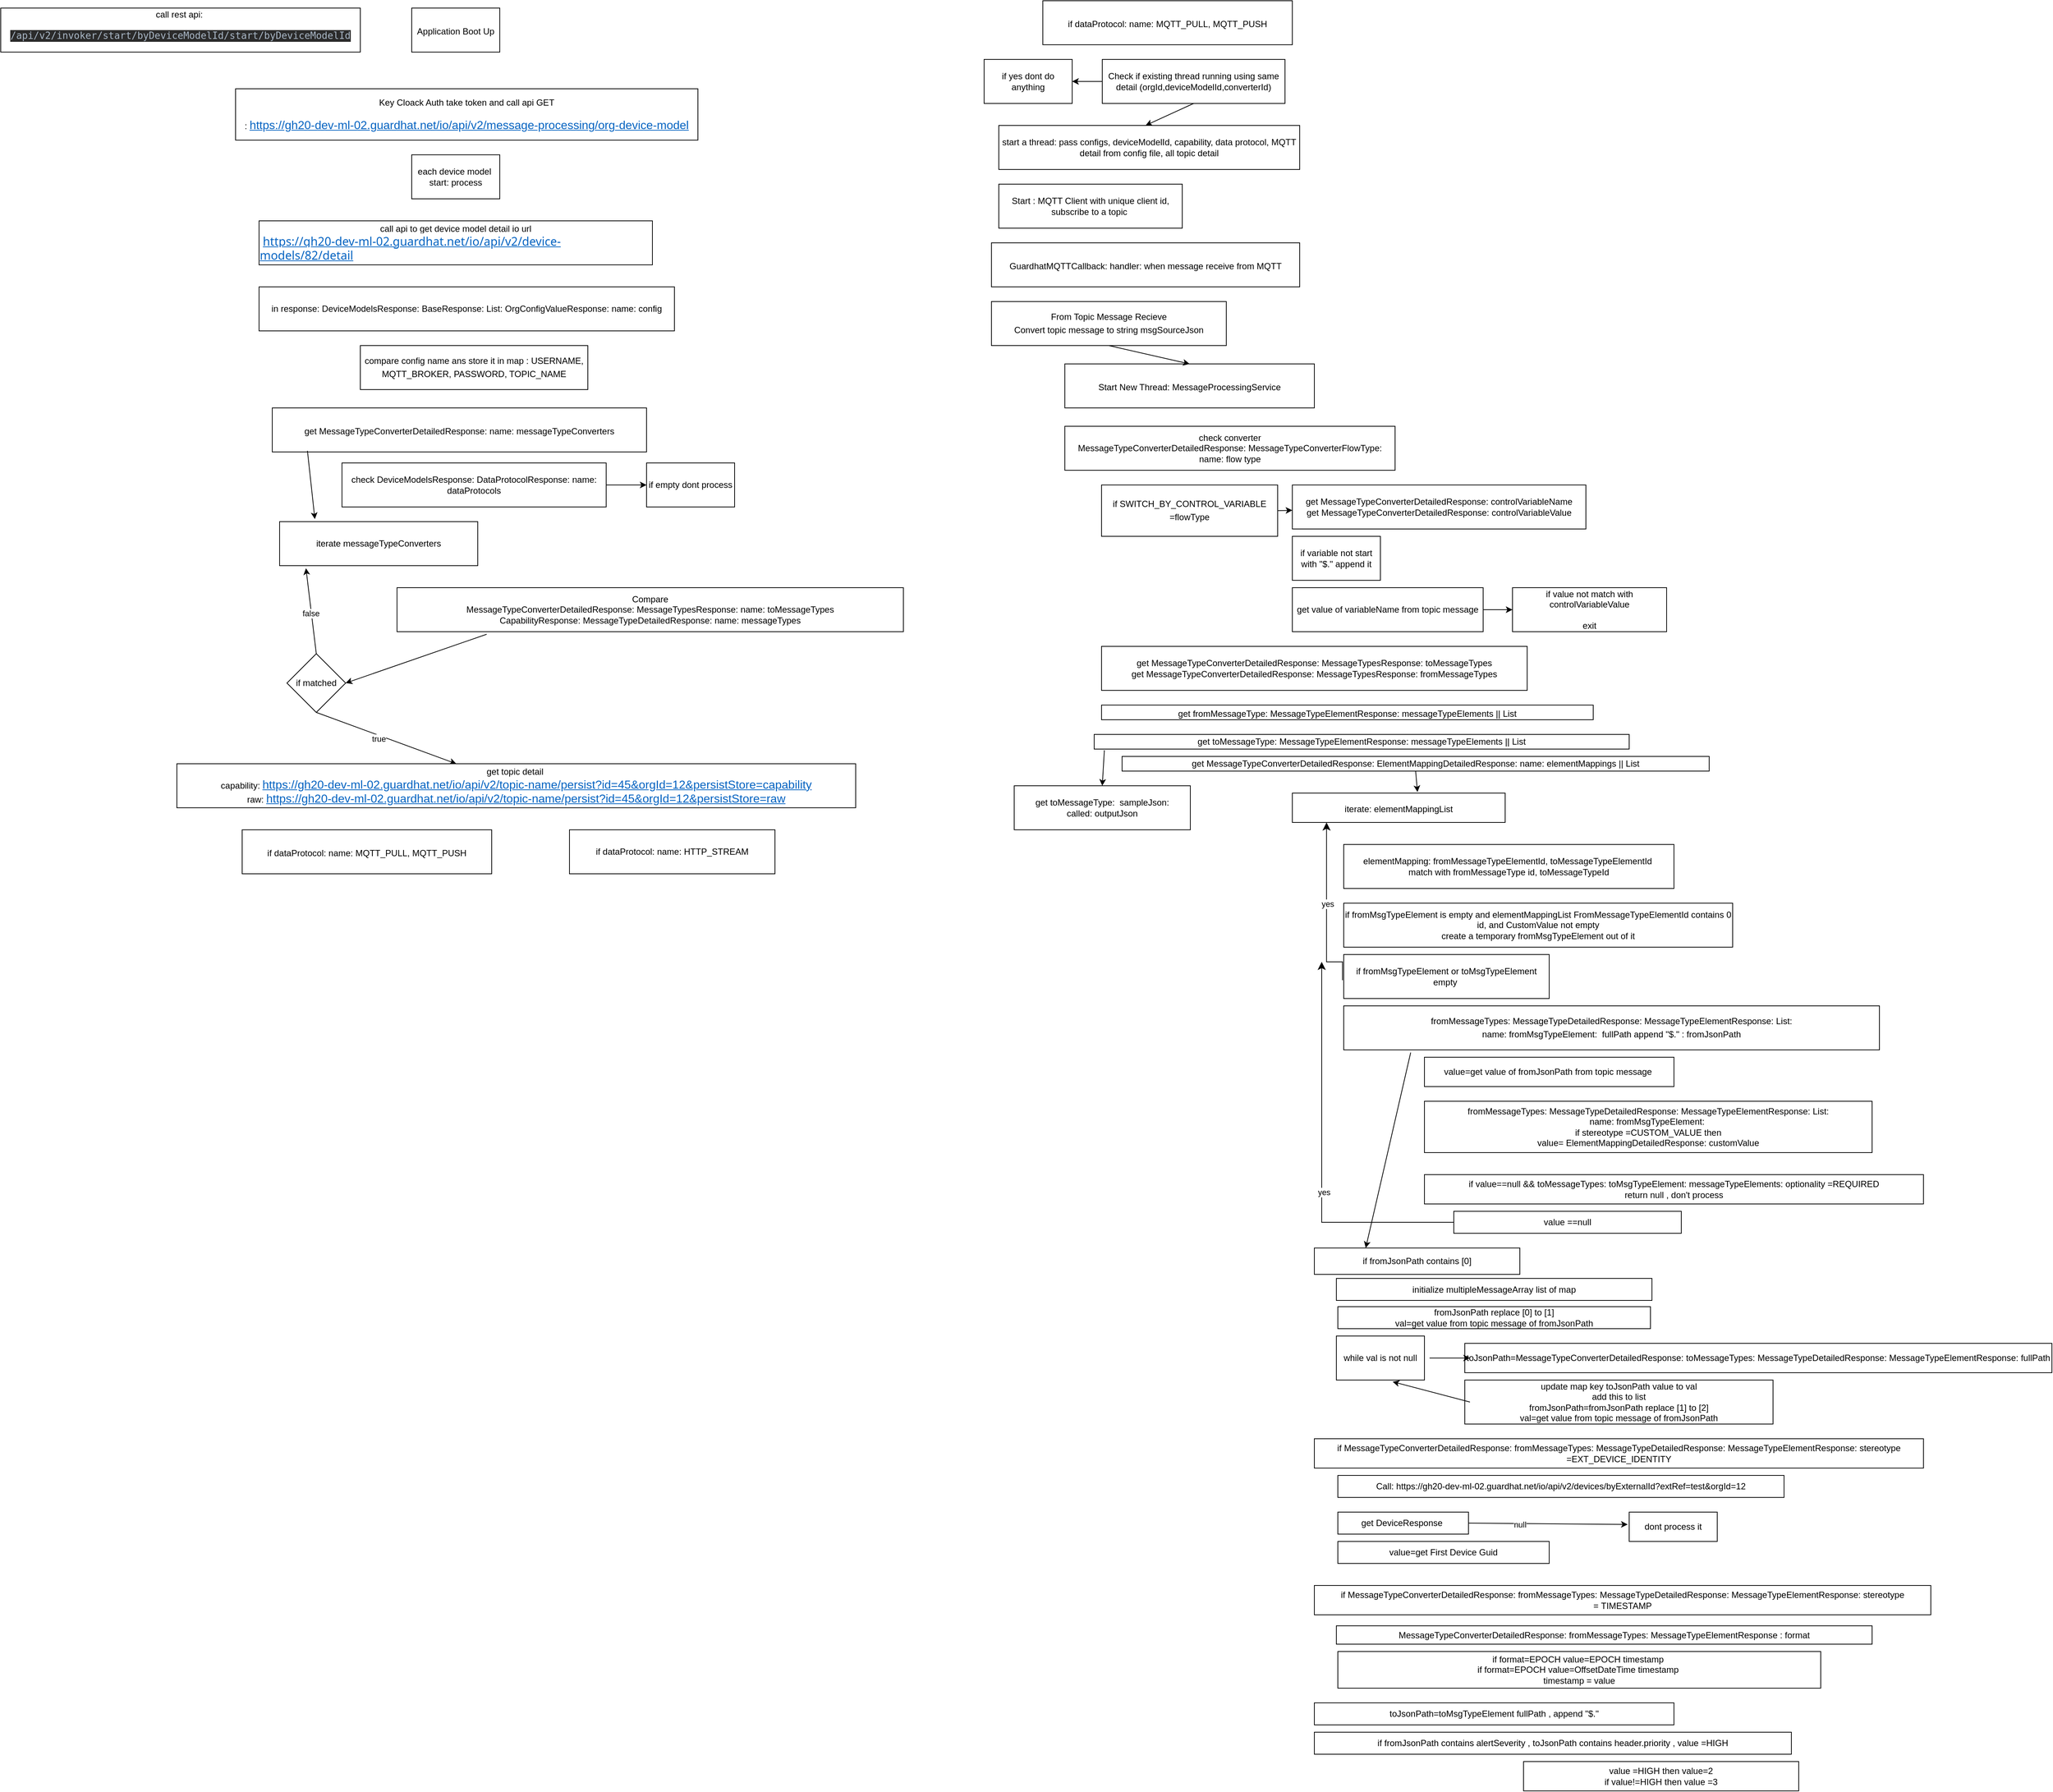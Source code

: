 <mxfile version="23.1.1" type="github">
  <diagram name="Page-1" id="rc2w1ViO4SwAH4gsUvoJ">
    <mxGraphModel dx="1739" dy="444" grid="1" gridSize="10" guides="1" tooltips="1" connect="1" arrows="1" fold="1" page="1" pageScale="1" pageWidth="827" pageHeight="1169" math="0" shadow="0">
      <root>
        <mxCell id="0" />
        <mxCell id="1" parent="0" />
        <mxCell id="ei1pIP2o1uee5ukMiUAw-1" value="Application Boot Up&lt;span style=&quot;font-size: medium; text-align: start;&quot;&gt;&lt;/span&gt;" style="rounded=0;whiteSpace=wrap;html=1;" vertex="1" parent="1">
          <mxGeometry x="300" y="10" width="120" height="60" as="geometry" />
        </mxCell>
        <mxCell id="ei1pIP2o1uee5ukMiUAw-2" value="Key Cloack Auth take token and call api GET&lt;br&gt;&lt;br&gt;: &lt;span style=&quot;text-align: start; font-size: 12pt; font-family: Calibri, sans-serif;&quot;&gt;&lt;a style=&quot;color: rgb(5, 99, 193);&quot; href=&quot;https://gh20-dev-ml-02.guardhat.net/io/api/v2/message-processing/org-device-model&quot;&gt;&lt;span lang=&quot;EN-US&quot;&gt;https://gh20-dev-ml-02.guardhat.net/io/api/v2/message-processing/org-device-model&lt;/span&gt;&lt;/a&gt;&lt;/span&gt;&lt;span style=&quot;font-size: medium; text-align: start;&quot;&gt;&lt;/span&gt;" style="rounded=0;whiteSpace=wrap;html=1;" vertex="1" parent="1">
          <mxGeometry x="60" y="120" width="630" height="70" as="geometry" />
        </mxCell>
        <mxCell id="ei1pIP2o1uee5ukMiUAw-3" value="each device model&amp;nbsp;&lt;br&gt;start: process" style="rounded=0;whiteSpace=wrap;html=1;" vertex="1" parent="1">
          <mxGeometry x="300" y="210" width="120" height="60" as="geometry" />
        </mxCell>
        <mxCell id="ei1pIP2o1uee5ukMiUAw-4" value="call api to get device model detail&amp;nbsp;io url&lt;p style=&quot;margin: 0cm; font-size: 12pt; font-family: Calibri, sans-serif; text-align: start;&quot; class=&quot;MsoNormal&quot;&gt;&lt;span style=&quot;font-family: &amp;quot;Segoe UI&amp;quot;, sans-serif; color: rgb(33, 37, 41); background: white;&quot;&gt;&amp;nbsp;&lt;/span&gt;&lt;a style=&quot;color: rgb(5, 99, 193);&quot; href=&quot;https://gh20-dev-ml-02.guardhat.net/io/api/v2/device-models/82/detail&quot;&gt;&lt;span style=&quot;font-family: &amp;quot;Segoe UI&amp;quot;, sans-serif; background: white;&quot;&gt;https://gh20-dev-ml-02.guardhat.net/io/api/v2/device-models/82/detail&lt;/span&gt;&lt;/a&gt;&lt;span style=&quot;font-family: &amp;quot;Segoe UI&amp;quot;, sans-serif; color: rgb(33, 37, 41); background: white;&quot;&gt;&lt;/span&gt;&lt;/p&gt;&lt;span style=&quot;text-align: start; font-size: 12pt; font-family: Calibri, sans-serif;&quot;&gt;&lt;/span&gt;&lt;span style=&quot;text-align: start; font-size: 12pt; font-family: Calibri, sans-serif;&quot;&gt;&lt;/span&gt;&lt;span style=&quot;font-size: medium; text-align: start;&quot;&gt;&lt;/span&gt;&lt;span style=&quot;font-size: medium; text-align: start;&quot;&gt;&lt;/span&gt;" style="rounded=0;whiteSpace=wrap;html=1;" vertex="1" parent="1">
          <mxGeometry x="92" y="300" width="536" height="60" as="geometry" />
        </mxCell>
        <mxCell id="ei1pIP2o1uee5ukMiUAw-5" value="in response:&amp;nbsp;DeviceModelsResponse:&amp;nbsp;BaseResponse: List: OrgConfigValueResponse: name: config" style="rounded=0;whiteSpace=wrap;html=1;" vertex="1" parent="1">
          <mxGeometry x="92" y="390" width="566" height="60" as="geometry" />
        </mxCell>
        <mxCell id="ei1pIP2o1uee5ukMiUAw-6" value="compare config name ans store it in map :&amp;nbsp;USERNAME, MQTT_BROKER, PASSWORD, TOPIC_NAME&lt;span style=&quot;font-size: medium; text-align: start;&quot;&gt;&lt;/span&gt;" style="rounded=0;whiteSpace=wrap;html=1;" vertex="1" parent="1">
          <mxGeometry x="230" y="470" width="310" height="60" as="geometry" />
        </mxCell>
        <mxCell id="ei1pIP2o1uee5ukMiUAw-7" value="get&amp;nbsp;MessageTypeConverterDetailedResponse: name: messageTypeConverters&lt;span style=&quot;font-size: medium; text-align: start;&quot;&gt;&lt;/span&gt;" style="rounded=0;whiteSpace=wrap;html=1;" vertex="1" parent="1">
          <mxGeometry x="110" y="555" width="510" height="60" as="geometry" />
        </mxCell>
        <mxCell id="ei1pIP2o1uee5ukMiUAw-8" value="check&amp;nbsp;DeviceModelsResponse:&amp;nbsp;DataProtocolResponse: name: dataProtocols" style="rounded=0;whiteSpace=wrap;html=1;" vertex="1" parent="1">
          <mxGeometry x="205" y="630" width="360" height="60" as="geometry" />
        </mxCell>
        <mxCell id="ei1pIP2o1uee5ukMiUAw-9" value="if empty dont process" style="rounded=0;whiteSpace=wrap;html=1;" vertex="1" parent="1">
          <mxGeometry x="620" y="630" width="120" height="60" as="geometry" />
        </mxCell>
        <mxCell id="ei1pIP2o1uee5ukMiUAw-10" value="" style="endArrow=classic;html=1;rounded=0;exitX=1;exitY=0.5;exitDx=0;exitDy=0;" edge="1" parent="1" source="ei1pIP2o1uee5ukMiUAw-8" target="ei1pIP2o1uee5ukMiUAw-9">
          <mxGeometry width="50" height="50" relative="1" as="geometry">
            <mxPoint x="390" y="700" as="sourcePoint" />
            <mxPoint x="440" y="650" as="targetPoint" />
          </mxGeometry>
        </mxCell>
        <mxCell id="ei1pIP2o1uee5ukMiUAw-11" value="iterate messageTypeConverters" style="rounded=0;whiteSpace=wrap;html=1;" vertex="1" parent="1">
          <mxGeometry x="120" y="710" width="270" height="60" as="geometry" />
        </mxCell>
        <mxCell id="ei1pIP2o1uee5ukMiUAw-12" value="" style="endArrow=classic;html=1;rounded=0;entryX=0.178;entryY=-0.058;entryDx=0;entryDy=0;exitX=0.094;exitY=0.975;exitDx=0;exitDy=0;entryPerimeter=0;exitPerimeter=0;" edge="1" parent="1" source="ei1pIP2o1uee5ukMiUAw-7" target="ei1pIP2o1uee5ukMiUAw-11">
          <mxGeometry width="50" height="50" relative="1" as="geometry">
            <mxPoint x="390" y="840" as="sourcePoint" />
            <mxPoint x="440" y="790" as="targetPoint" />
            <Array as="points" />
          </mxGeometry>
        </mxCell>
        <mxCell id="ei1pIP2o1uee5ukMiUAw-13" value="Compare &lt;br&gt;MessageTypeConverterDetailedResponse:&amp;nbsp;MessageTypesResponse: name: toMessageTypes&lt;br&gt;CapabilityResponse:&amp;nbsp;MessageTypeDetailedResponse: name:&amp;nbsp;messageTypes" style="rounded=0;whiteSpace=wrap;html=1;" vertex="1" parent="1">
          <mxGeometry x="280" y="800" width="690" height="60" as="geometry" />
        </mxCell>
        <mxCell id="ei1pIP2o1uee5ukMiUAw-16" value="if matched" style="rhombus;whiteSpace=wrap;html=1;" vertex="1" parent="1">
          <mxGeometry x="130" y="890" width="80" height="80" as="geometry" />
        </mxCell>
        <mxCell id="ei1pIP2o1uee5ukMiUAw-17" value="" style="endArrow=classic;html=1;rounded=0;entryX=1;entryY=0.5;entryDx=0;entryDy=0;exitX=0.177;exitY=1.058;exitDx=0;exitDy=0;exitPerimeter=0;" edge="1" parent="1" source="ei1pIP2o1uee5ukMiUAw-13" target="ei1pIP2o1uee5ukMiUAw-16">
          <mxGeometry width="50" height="50" relative="1" as="geometry">
            <mxPoint x="390" y="980" as="sourcePoint" />
            <mxPoint x="440" y="930" as="targetPoint" />
          </mxGeometry>
        </mxCell>
        <mxCell id="ei1pIP2o1uee5ukMiUAw-18" value="" style="endArrow=classic;html=1;rounded=0;exitX=0.5;exitY=1;exitDx=0;exitDy=0;" edge="1" parent="1" source="ei1pIP2o1uee5ukMiUAw-16" target="ei1pIP2o1uee5ukMiUAw-22">
          <mxGeometry width="50" height="50" relative="1" as="geometry">
            <mxPoint x="390" y="980" as="sourcePoint" />
            <mxPoint x="320" y="990" as="targetPoint" />
          </mxGeometry>
        </mxCell>
        <mxCell id="ei1pIP2o1uee5ukMiUAw-21" value="true" style="edgeLabel;html=1;align=center;verticalAlign=middle;resizable=0;points=[];" vertex="1" connectable="0" parent="ei1pIP2o1uee5ukMiUAw-18">
          <mxGeometry x="-0.1" y="-4" relative="1" as="geometry">
            <mxPoint as="offset" />
          </mxGeometry>
        </mxCell>
        <mxCell id="ei1pIP2o1uee5ukMiUAw-19" value="" style="endArrow=classic;html=1;rounded=0;entryX=0.133;entryY=1.058;entryDx=0;entryDy=0;entryPerimeter=0;exitX=0.5;exitY=0;exitDx=0;exitDy=0;" edge="1" parent="1" source="ei1pIP2o1uee5ukMiUAw-16" target="ei1pIP2o1uee5ukMiUAw-11">
          <mxGeometry width="50" height="50" relative="1" as="geometry">
            <mxPoint x="170" y="880" as="sourcePoint" />
            <mxPoint x="440" y="930" as="targetPoint" />
          </mxGeometry>
        </mxCell>
        <mxCell id="ei1pIP2o1uee5ukMiUAw-20" value="false&amp;nbsp;" style="edgeLabel;html=1;align=center;verticalAlign=middle;resizable=0;points=[];" vertex="1" connectable="0" parent="ei1pIP2o1uee5ukMiUAw-19">
          <mxGeometry x="-0.047" relative="1" as="geometry">
            <mxPoint as="offset" />
          </mxGeometry>
        </mxCell>
        <mxCell id="ei1pIP2o1uee5ukMiUAw-22" value="get topic detail&amp;nbsp;&lt;br&gt;capability:&amp;nbsp;&lt;a style=&quot;font-family: Calibri, sans-serif; font-size: 12pt; text-align: start; background-color: initial; color: rgb(5, 99, 193);&quot; href=&quot;https://gh20-dev-ml-02.guardhat.net/io/api/v2/topic-name/persist?id=45&amp;amp;orgId=12&amp;amp;persistStore=capability&quot;&gt;https://gh20-dev-ml-02.guardhat.net/io/api/v2/topic-name/persist?id=45&amp;amp;orgId=12&amp;amp;persistStore=capability&lt;/a&gt;&lt;p style=&quot;margin: 0cm; font-size: 12pt; font-family: Calibri, sans-serif; text-align: start;&quot; class=&quot;MsoNormal&quot;&gt;&lt;span style=&quot;font-family: &amp;quot;Segoe UI&amp;quot;, sans-serif; color: rgb(33, 37, 41); background: white;&quot;&gt;&lt;/span&gt;&lt;/p&gt;raw:&amp;nbsp;&lt;a style=&quot;font-family: Calibri, sans-serif; font-size: 12pt; text-align: start; background-color: initial; color: rgb(5, 99, 193);&quot; href=&quot;https://gh20-dev-ml-02.guardhat.net/io/api/v2/topic-name/persist?id=45&amp;amp;orgId=12&amp;amp;persistStore=raw&quot;&gt;https://gh20-dev-ml-02.guardhat.net/io/api/v2/topic-name/persist?id=45&amp;amp;orgId=12&amp;amp;persistStore=raw&lt;/a&gt;&lt;p style=&quot;margin: 0cm; font-size: 12pt; font-family: Calibri, sans-serif; text-align: start;&quot; class=&quot;MsoNormal&quot;&gt;&lt;span style=&quot;font-family: &amp;quot;Segoe UI&amp;quot;, sans-serif; color: rgb(33, 37, 41); background: white;&quot;&gt;&lt;/span&gt;&lt;/p&gt;&lt;p style=&quot;margin: 0cm; font-size: 12pt; font-family: Calibri, sans-serif; text-align: start;&quot; class=&quot;MsoNormal&quot;&gt;&lt;span style=&quot;font-family: &amp;quot;Segoe UI&amp;quot;, sans-serif; color: rgb(33, 37, 41); background: white;&quot;&gt;&lt;/span&gt;&lt;/p&gt;" style="rounded=0;whiteSpace=wrap;html=1;" vertex="1" parent="1">
          <mxGeometry x="-20" y="1040" width="925" height="60" as="geometry" />
        </mxCell>
        <mxCell id="ei1pIP2o1uee5ukMiUAw-23" value="if&amp;nbsp;dataProtocol: name:&amp;nbsp;&lt;span style=&quot;font-size: medium; text-align: start;&quot;&gt;&lt;/span&gt;MQTT_PULL, MQTT_PUSH" style="rounded=0;whiteSpace=wrap;html=1;" vertex="1" parent="1">
          <mxGeometry x="69" y="1130" width="340" height="60" as="geometry" />
        </mxCell>
        <mxCell id="ei1pIP2o1uee5ukMiUAw-24" value="if&amp;nbsp;dataProtocol: name: HTTP_STREAM" style="rounded=0;whiteSpace=wrap;html=1;" vertex="1" parent="1">
          <mxGeometry x="515" y="1130" width="280" height="60" as="geometry" />
        </mxCell>
        <mxCell id="ei1pIP2o1uee5ukMiUAw-25" value="if&amp;nbsp;dataProtocol: name:&amp;nbsp;&lt;span style=&quot;font-size: medium; text-align: start;&quot;&gt;&lt;/span&gt;MQTT_PULL, MQTT_PUSH" style="rounded=0;whiteSpace=wrap;html=1;" vertex="1" parent="1">
          <mxGeometry x="1160" width="340" height="60" as="geometry" />
        </mxCell>
        <mxCell id="ei1pIP2o1uee5ukMiUAw-26" value="Check if existing thread running using same detail (orgId,deviceModelId,converterId)" style="rounded=0;whiteSpace=wrap;html=1;" vertex="1" parent="1">
          <mxGeometry x="1241" y="80" width="249" height="60" as="geometry" />
        </mxCell>
        <mxCell id="ei1pIP2o1uee5ukMiUAw-27" value="if yes dont do anything" style="rounded=0;whiteSpace=wrap;html=1;" vertex="1" parent="1">
          <mxGeometry x="1080" y="80" width="120" height="60" as="geometry" />
        </mxCell>
        <mxCell id="ei1pIP2o1uee5ukMiUAw-28" value="" style="endArrow=classic;html=1;rounded=0;entryX=1;entryY=0.5;entryDx=0;entryDy=0;" edge="1" parent="1" source="ei1pIP2o1uee5ukMiUAw-26" target="ei1pIP2o1uee5ukMiUAw-27">
          <mxGeometry width="50" height="50" relative="1" as="geometry">
            <mxPoint x="1040" y="230" as="sourcePoint" />
            <mxPoint x="1090" y="180" as="targetPoint" />
          </mxGeometry>
        </mxCell>
        <mxCell id="ei1pIP2o1uee5ukMiUAw-29" value="" style="endArrow=classic;html=1;rounded=0;exitX=0.5;exitY=1;exitDx=0;exitDy=0;" edge="1" parent="1" source="ei1pIP2o1uee5ukMiUAw-26">
          <mxGeometry width="50" height="50" relative="1" as="geometry">
            <mxPoint x="1040" y="230" as="sourcePoint" />
            <mxPoint x="1300" y="170" as="targetPoint" />
          </mxGeometry>
        </mxCell>
        <mxCell id="ei1pIP2o1uee5ukMiUAw-30" value="start a thread: pass configs, deviceModelId, capability, data protocol, MQTT detail from config file, all topic detail" style="rounded=0;whiteSpace=wrap;html=1;" vertex="1" parent="1">
          <mxGeometry x="1100" y="170" width="410" height="60" as="geometry" />
        </mxCell>
        <mxCell id="ei1pIP2o1uee5ukMiUAw-31" value="Start : MQTT Client with unique client id, subscribe to a topic&amp;nbsp;" style="rounded=0;whiteSpace=wrap;html=1;" vertex="1" parent="1">
          <mxGeometry x="1100" y="250" width="250" height="60" as="geometry" />
        </mxCell>
        <mxCell id="ei1pIP2o1uee5ukMiUAw-32" value="GuardhatMQTTCallback: handler: when message receive from MQTT&lt;span style=&quot;font-size: medium; text-align: start;&quot;&gt;&lt;/span&gt;" style="rounded=0;whiteSpace=wrap;html=1;" vertex="1" parent="1">
          <mxGeometry x="1090" y="330" width="420" height="60" as="geometry" />
        </mxCell>
        <mxCell id="ei1pIP2o1uee5ukMiUAw-33" value="From Topic Message Recieve&lt;br&gt;Convert topic message to string msgSourceJson&lt;span style=&quot;font-size: medium; text-align: start;&quot;&gt;&lt;/span&gt;" style="rounded=0;whiteSpace=wrap;html=1;" vertex="1" parent="1">
          <mxGeometry x="1090" y="410" width="320" height="60" as="geometry" />
        </mxCell>
        <mxCell id="ei1pIP2o1uee5ukMiUAw-34" value="Start New Thread:&amp;nbsp;MessageProcessingService&lt;span style=&quot;font-size: medium; text-align: start;&quot;&gt;&lt;/span&gt;" style="rounded=0;whiteSpace=wrap;html=1;" vertex="1" parent="1">
          <mxGeometry x="1190" y="495" width="340" height="60" as="geometry" />
        </mxCell>
        <mxCell id="ei1pIP2o1uee5ukMiUAw-35" value="" style="endArrow=classic;html=1;rounded=0;entryX=0.5;entryY=0;entryDx=0;entryDy=0;exitX=0.5;exitY=1;exitDx=0;exitDy=0;" edge="1" parent="1" source="ei1pIP2o1uee5ukMiUAw-33" target="ei1pIP2o1uee5ukMiUAw-34">
          <mxGeometry width="50" height="50" relative="1" as="geometry">
            <mxPoint x="1040" y="490" as="sourcePoint" />
            <mxPoint x="1090" y="440" as="targetPoint" />
          </mxGeometry>
        </mxCell>
        <mxCell id="ei1pIP2o1uee5ukMiUAw-36" value="check converter&lt;br&gt;MessageTypeConverterDetailedResponse:&amp;nbsp;MessageTypeConverterFlowType: name: flow type" style="rounded=0;whiteSpace=wrap;html=1;" vertex="1" parent="1">
          <mxGeometry x="1190" y="580" width="450" height="60" as="geometry" />
        </mxCell>
        <mxCell id="ei1pIP2o1uee5ukMiUAw-37" value="if&amp;nbsp;SWITCH_BY_CONTROL_VARIABLE&lt;br&gt;=flowType&lt;span style=&quot;font-size: medium; text-align: start;&quot;&gt;&lt;/span&gt;" style="rounded=0;whiteSpace=wrap;html=1;" vertex="1" parent="1">
          <mxGeometry x="1240" y="660" width="240" height="70" as="geometry" />
        </mxCell>
        <mxCell id="ei1pIP2o1uee5ukMiUAw-38" value="get MessageTypeConverterDetailedResponse:&amp;nbsp;controlVariableName&lt;br&gt;get MessageTypeConverterDetailedResponse:&amp;nbsp;controlVariableValue" style="rounded=0;whiteSpace=wrap;html=1;" vertex="1" parent="1">
          <mxGeometry x="1500" y="660" width="400" height="60" as="geometry" />
        </mxCell>
        <mxCell id="ei1pIP2o1uee5ukMiUAw-39" value="if variable not start with &quot;$.&quot; append it" style="rounded=0;whiteSpace=wrap;html=1;" vertex="1" parent="1">
          <mxGeometry x="1500" y="730" width="120" height="60" as="geometry" />
        </mxCell>
        <mxCell id="ei1pIP2o1uee5ukMiUAw-40" value="get value of&amp;nbsp;variableName from topic message" style="rounded=0;whiteSpace=wrap;html=1;" vertex="1" parent="1">
          <mxGeometry x="1500" y="800" width="260" height="60" as="geometry" />
        </mxCell>
        <mxCell id="ei1pIP2o1uee5ukMiUAw-41" value="if value not match with controlVariableValue&lt;br&gt;&lt;br&gt;exit" style="rounded=0;whiteSpace=wrap;html=1;" vertex="1" parent="1">
          <mxGeometry x="1800" y="800" width="210" height="60" as="geometry" />
        </mxCell>
        <mxCell id="ei1pIP2o1uee5ukMiUAw-42" value="" style="endArrow=classic;html=1;rounded=0;entryX=0;entryY=0.5;entryDx=0;entryDy=0;" edge="1" parent="1" target="ei1pIP2o1uee5ukMiUAw-41">
          <mxGeometry width="50" height="50" relative="1" as="geometry">
            <mxPoint x="1760" y="830" as="sourcePoint" />
            <mxPoint x="1400" y="780" as="targetPoint" />
          </mxGeometry>
        </mxCell>
        <mxCell id="ei1pIP2o1uee5ukMiUAw-43" value="get&amp;nbsp;MessageTypeConverterDetailedResponse:&amp;nbsp;MessageTypesResponse:&amp;nbsp;toMessageTypes&lt;br&gt;get&amp;nbsp;MessageTypeConverterDetailedResponse:&amp;nbsp;MessageTypesResponse: fromMessageTypes" style="rounded=0;whiteSpace=wrap;html=1;" vertex="1" parent="1">
          <mxGeometry x="1240" y="880" width="580" height="60" as="geometry" />
        </mxCell>
        <mxCell id="ei1pIP2o1uee5ukMiUAw-44" value="" style="endArrow=classic;html=1;rounded=0;exitX=1;exitY=0.5;exitDx=0;exitDy=0;" edge="1" parent="1" source="ei1pIP2o1uee5ukMiUAw-37" target="ei1pIP2o1uee5ukMiUAw-38">
          <mxGeometry width="50" height="50" relative="1" as="geometry">
            <mxPoint x="1350" y="830" as="sourcePoint" />
            <mxPoint x="1400" y="780" as="targetPoint" />
          </mxGeometry>
        </mxCell>
        <mxCell id="ei1pIP2o1uee5ukMiUAw-45" value="get&amp;nbsp;fromMessageType:&amp;nbsp;&lt;span style=&quot;font-size: medium; text-align: start;&quot;&gt;&lt;/span&gt;MessageTypeElementResponse:&amp;nbsp;messageTypeElements || List" style="rounded=0;whiteSpace=wrap;html=1;" vertex="1" parent="1">
          <mxGeometry x="1240" y="960" width="670" height="20" as="geometry" />
        </mxCell>
        <mxCell id="ei1pIP2o1uee5ukMiUAw-46" value="get toMessageType:&amp;nbsp;MessageTypeElementResponse:&amp;nbsp;messageTypeElements || List" style="rounded=0;whiteSpace=wrap;html=1;" vertex="1" parent="1">
          <mxGeometry x="1230" y="1000" width="729" height="20" as="geometry" />
        </mxCell>
        <mxCell id="ei1pIP2o1uee5ukMiUAw-47" value="get&amp;nbsp;MessageTypeConverterDetailedResponse:&amp;nbsp;ElementMappingDetailedResponse: name:&amp;nbsp;elementMappings || List" style="rounded=0;whiteSpace=wrap;html=1;" vertex="1" parent="1">
          <mxGeometry x="1268" y="1030" width="800" height="20" as="geometry" />
        </mxCell>
        <mxCell id="ei1pIP2o1uee5ukMiUAw-48" value="get toMessageType:&amp;nbsp;&amp;nbsp;sampleJson: called:&amp;nbsp;outputJson" style="rounded=0;whiteSpace=wrap;html=1;" vertex="1" parent="1">
          <mxGeometry x="1121" y="1070" width="240" height="60" as="geometry" />
        </mxCell>
        <mxCell id="ei1pIP2o1uee5ukMiUAw-49" value="" style="endArrow=classic;html=1;rounded=0;entryX=0.5;entryY=0;entryDx=0;entryDy=0;exitX=0.019;exitY=1.075;exitDx=0;exitDy=0;exitPerimeter=0;" edge="1" parent="1" source="ei1pIP2o1uee5ukMiUAw-46" target="ei1pIP2o1uee5ukMiUAw-48">
          <mxGeometry width="50" height="50" relative="1" as="geometry">
            <mxPoint x="1350" y="1030" as="sourcePoint" />
            <mxPoint x="1400" y="980" as="targetPoint" />
          </mxGeometry>
        </mxCell>
        <mxCell id="ei1pIP2o1uee5ukMiUAw-50" value="iterate:&amp;nbsp;elementMappingList&lt;span style=&quot;font-size: medium; text-align: start;&quot;&gt;&lt;/span&gt;" style="rounded=0;whiteSpace=wrap;html=1;" vertex="1" parent="1">
          <mxGeometry x="1500" y="1080" width="290" height="40" as="geometry" />
        </mxCell>
        <mxCell id="ei1pIP2o1uee5ukMiUAw-51" value="" style="endArrow=classic;html=1;rounded=0;entryX=0.588;entryY=-0.037;entryDx=0;entryDy=0;entryPerimeter=0;exitX=0.5;exitY=1;exitDx=0;exitDy=0;" edge="1" parent="1" source="ei1pIP2o1uee5ukMiUAw-47" target="ei1pIP2o1uee5ukMiUAw-50">
          <mxGeometry width="50" height="50" relative="1" as="geometry">
            <mxPoint x="1350" y="1090" as="sourcePoint" />
            <mxPoint x="1400" y="1040" as="targetPoint" />
          </mxGeometry>
        </mxCell>
        <mxCell id="ei1pIP2o1uee5ukMiUAw-53" value="elementMapping:&amp;nbsp;fromMessageTypeElementId,&amp;nbsp;toMessageTypeElementId&amp;nbsp;&lt;br&gt;match with fromMessageType id, toMessageTypeId" style="rounded=0;whiteSpace=wrap;html=1;" vertex="1" parent="1">
          <mxGeometry x="1570" y="1150" width="450" height="60" as="geometry" />
        </mxCell>
        <mxCell id="ei1pIP2o1uee5ukMiUAw-54" value="if&amp;nbsp;fromMsgTypeElement is empty and elementMappingList&amp;nbsp;FromMessageTypeElementId contains 0 id, and&amp;nbsp;CustomValue not empty&lt;br&gt;create a temporary&amp;nbsp;fromMsgTypeElement out of it" style="rounded=0;whiteSpace=wrap;html=1;" vertex="1" parent="1">
          <mxGeometry x="1570" y="1230" width="530" height="60" as="geometry" />
        </mxCell>
        <mxCell id="ei1pIP2o1uee5ukMiUAw-55" value="if&amp;nbsp;fromMsgTypeElement or&amp;nbsp;toMsgTypeElement empty&amp;nbsp;" style="rounded=0;whiteSpace=wrap;html=1;" vertex="1" parent="1">
          <mxGeometry x="1570" y="1300" width="280" height="60" as="geometry" />
        </mxCell>
        <mxCell id="ei1pIP2o1uee5ukMiUAw-58" value="" style="edgeStyle=elbowEdgeStyle;elbow=vertical;endArrow=classic;html=1;curved=0;rounded=0;endSize=8;startSize=8;entryX=0.609;entryY=1.004;entryDx=0;entryDy=0;entryPerimeter=0;exitX=-0.006;exitY=0.583;exitDx=0;exitDy=0;exitPerimeter=0;" edge="1" parent="1" source="ei1pIP2o1uee5ukMiUAw-55">
          <mxGeometry width="50" height="50" relative="1" as="geometry">
            <mxPoint x="1440" y="1330" as="sourcePoint" />
            <mxPoint x="1546.61" y="1120.0" as="targetPoint" />
            <Array as="points">
              <mxPoint x="1440" y="1310" />
            </Array>
          </mxGeometry>
        </mxCell>
        <mxCell id="ei1pIP2o1uee5ukMiUAw-59" value="yes" style="edgeLabel;html=1;align=center;verticalAlign=middle;resizable=0;points=[];" vertex="1" connectable="0" parent="ei1pIP2o1uee5ukMiUAw-58">
          <mxGeometry x="0.06" y="-1" relative="1" as="geometry">
            <mxPoint as="offset" />
          </mxGeometry>
        </mxCell>
        <mxCell id="ei1pIP2o1uee5ukMiUAw-60" value="call rest api:&amp;nbsp;&lt;br&gt;&lt;pre style=&quot;background-color:#2b2b2b;color:#a9b7c6;font-family:&#39;JetBrains Mono&#39;,monospace;font-size:9.8pt;&quot;&gt;/api/v2/invoker/start/byDeviceModelId/start/byDeviceModelId&lt;/pre&gt;" style="rounded=0;whiteSpace=wrap;html=1;" vertex="1" parent="1">
          <mxGeometry x="-260" y="10" width="490" height="60" as="geometry" />
        </mxCell>
        <mxCell id="ei1pIP2o1uee5ukMiUAw-61" value="fromMessageTypes:&amp;nbsp;MessageTypeDetailedResponse:&amp;nbsp;MessageTypeElementResponse: List:&lt;br&gt;name: fromMsgTypeElement:&amp;nbsp;&amp;nbsp;fullPath append&amp;nbsp;&quot;$.&quot; :&amp;nbsp;&lt;span style=&quot;font-size: medium; text-align: start;&quot;&gt;&lt;/span&gt;fromJsonPath" style="rounded=0;whiteSpace=wrap;html=1;" vertex="1" parent="1">
          <mxGeometry x="1570" y="1370" width="730" height="60" as="geometry" />
        </mxCell>
        <mxCell id="ei1pIP2o1uee5ukMiUAw-62" value="value=get value of fromJsonPath from topic message&amp;nbsp;" style="rounded=0;whiteSpace=wrap;html=1;" vertex="1" parent="1">
          <mxGeometry x="1680" y="1440" width="340" height="40" as="geometry" />
        </mxCell>
        <mxCell id="ei1pIP2o1uee5ukMiUAw-63" value="fromMessageTypes:&amp;nbsp;MessageTypeDetailedResponse:&amp;nbsp;MessageTypeElementResponse: List:&lt;br&gt;name: fromMsgTypeElement:&amp;nbsp; &lt;br&gt;if stereotype&lt;span style=&quot;background-color: initial;&quot;&gt;&amp;nbsp;=&lt;/span&gt;CUSTOM_VALUE then &lt;br&gt;value=&amp;nbsp;ElementMappingDetailedResponse:&amp;nbsp;customValue" style="rounded=0;whiteSpace=wrap;html=1;" vertex="1" parent="1">
          <mxGeometry x="1680" y="1500" width="610" height="70" as="geometry" />
        </mxCell>
        <mxCell id="ei1pIP2o1uee5ukMiUAw-64" value="if value==null &amp;amp;&amp;amp;&amp;nbsp;toMessageTypes:&amp;nbsp;toMsgTypeElement:&amp;nbsp;messageTypeElements:&amp;nbsp;optionality =REQUIRED&lt;br&gt;return null , don&#39;t process&lt;br&gt;&lt;span style=&quot;font-size: medium; text-align: start;&quot;&gt;&lt;/span&gt;" style="rounded=0;whiteSpace=wrap;html=1;" vertex="1" parent="1">
          <mxGeometry x="1680" y="1600" width="680" height="40" as="geometry" />
        </mxCell>
        <mxCell id="ei1pIP2o1uee5ukMiUAw-65" value="value ==null" style="rounded=0;whiteSpace=wrap;html=1;" vertex="1" parent="1">
          <mxGeometry x="1720" y="1650" width="310" height="30" as="geometry" />
        </mxCell>
        <mxCell id="ei1pIP2o1uee5ukMiUAw-68" value="" style="edgeStyle=segmentEdgeStyle;endArrow=classic;html=1;curved=0;rounded=0;endSize=8;startSize=8;exitX=0;exitY=0.5;exitDx=0;exitDy=0;" edge="1" parent="1" source="ei1pIP2o1uee5ukMiUAw-65">
          <mxGeometry width="50" height="50" relative="1" as="geometry">
            <mxPoint x="1690" y="1670" as="sourcePoint" />
            <mxPoint x="1540" y="1310" as="targetPoint" />
          </mxGeometry>
        </mxCell>
        <mxCell id="ei1pIP2o1uee5ukMiUAw-69" value="yes&lt;br&gt;" style="edgeLabel;html=1;align=center;verticalAlign=middle;resizable=0;points=[];" vertex="1" connectable="0" parent="ei1pIP2o1uee5ukMiUAw-68">
          <mxGeometry x="-0.174" y="-3" relative="1" as="geometry">
            <mxPoint as="offset" />
          </mxGeometry>
        </mxCell>
        <mxCell id="ei1pIP2o1uee5ukMiUAw-70" value="if&amp;nbsp;fromJsonPath contains [0]" style="rounded=0;whiteSpace=wrap;html=1;" vertex="1" parent="1">
          <mxGeometry x="1530" y="1700" width="280" height="36" as="geometry" />
        </mxCell>
        <mxCell id="ei1pIP2o1uee5ukMiUAw-71" value="" style="endArrow=classic;html=1;rounded=0;entryX=0.25;entryY=0;entryDx=0;entryDy=0;exitX=0.125;exitY=1.061;exitDx=0;exitDy=0;exitPerimeter=0;" edge="1" parent="1" source="ei1pIP2o1uee5ukMiUAw-61" target="ei1pIP2o1uee5ukMiUAw-70">
          <mxGeometry width="50" height="50" relative="1" as="geometry">
            <mxPoint x="1790" y="1630" as="sourcePoint" />
            <mxPoint x="1840" y="1580" as="targetPoint" />
          </mxGeometry>
        </mxCell>
        <mxCell id="ei1pIP2o1uee5ukMiUAw-72" value="initialize&amp;nbsp;multipleMessageArray list of map" style="rounded=0;whiteSpace=wrap;html=1;" vertex="1" parent="1">
          <mxGeometry x="1560" y="1741.5" width="430" height="30" as="geometry" />
        </mxCell>
        <mxCell id="ei1pIP2o1uee5ukMiUAw-73" value="fromJsonPath replace [0] to [1]&lt;br&gt;val=get value from topic message of fromJsonPath" style="rounded=0;whiteSpace=wrap;html=1;" vertex="1" parent="1">
          <mxGeometry x="1562" y="1780" width="426" height="30" as="geometry" />
        </mxCell>
        <mxCell id="ei1pIP2o1uee5ukMiUAw-74" value="while val is not null" style="rounded=0;whiteSpace=wrap;html=1;" vertex="1" parent="1">
          <mxGeometry x="1560" y="1820" width="120" height="60" as="geometry" />
        </mxCell>
        <mxCell id="ei1pIP2o1uee5ukMiUAw-75" value="toJsonPath=MessageTypeConverterDetailedResponse:&amp;nbsp;toMessageTypes:&amp;nbsp;MessageTypeDetailedResponse:&amp;nbsp;MessageTypeElementResponse: fullPath" style="rounded=0;whiteSpace=wrap;html=1;" vertex="1" parent="1">
          <mxGeometry x="1735" y="1830" width="800" height="40" as="geometry" />
        </mxCell>
        <mxCell id="ei1pIP2o1uee5ukMiUAw-76" value="update map key toJsonPath value to val&lt;br&gt;add this to list&lt;br&gt;fromJsonPath=fromJsonPath replace [1] to [2]&lt;br&gt;val=get value from topic message of fromJsonPath" style="rounded=0;whiteSpace=wrap;html=1;" vertex="1" parent="1">
          <mxGeometry x="1735" y="1880" width="420" height="60" as="geometry" />
        </mxCell>
        <mxCell id="ei1pIP2o1uee5ukMiUAw-77" value="" style="endArrow=classic;html=1;rounded=0;entryX=0.581;entryY=1.039;entryDx=0;entryDy=0;entryPerimeter=0;exitX=0;exitY=0.5;exitDx=0;exitDy=0;" edge="1" parent="1">
          <mxGeometry width="50" height="50" relative="1" as="geometry">
            <mxPoint x="1742.0" y="1910" as="sourcePoint" />
            <mxPoint x="1636.72" y="1882.34" as="targetPoint" />
          </mxGeometry>
        </mxCell>
        <mxCell id="ei1pIP2o1uee5ukMiUAw-78" value="" style="endArrow=classic;html=1;rounded=0;entryX=0;entryY=0.5;entryDx=0;entryDy=0;exitX=1;exitY=0.5;exitDx=0;exitDy=0;" edge="1" parent="1">
          <mxGeometry width="50" height="50" relative="1" as="geometry">
            <mxPoint x="1687" y="1850" as="sourcePoint" />
            <mxPoint x="1742.0" y="1850" as="targetPoint" />
          </mxGeometry>
        </mxCell>
        <mxCell id="ei1pIP2o1uee5ukMiUAw-79" value="if&amp;nbsp;MessageTypeConverterDetailedResponse:&amp;nbsp;fromMessageTypes:&amp;nbsp;MessageTypeDetailedResponse:&amp;nbsp;MessageTypeElementResponse:&amp;nbsp;stereotype&lt;br&gt;=EXT_DEVICE_IDENTITY" style="rounded=0;whiteSpace=wrap;html=1;" vertex="1" parent="1">
          <mxGeometry x="1530" y="1960" width="830" height="40" as="geometry" />
        </mxCell>
        <mxCell id="ei1pIP2o1uee5ukMiUAw-80" value="Call:&amp;nbsp;https://gh20-dev-ml-02.guardhat.net/io/api/v2/devices/byExternalId?extRef=test&amp;amp;orgId=12" style="rounded=0;whiteSpace=wrap;html=1;" vertex="1" parent="1">
          <mxGeometry x="1562" y="2010" width="608" height="30" as="geometry" />
        </mxCell>
        <mxCell id="ei1pIP2o1uee5ukMiUAw-81" value="get&amp;nbsp;DeviceResponse&amp;nbsp;" style="rounded=0;whiteSpace=wrap;html=1;" vertex="1" parent="1">
          <mxGeometry x="1562" y="2060" width="178" height="30" as="geometry" />
        </mxCell>
        <mxCell id="ei1pIP2o1uee5ukMiUAw-82" value="dont process it" style="rounded=0;whiteSpace=wrap;html=1;" vertex="1" parent="1">
          <mxGeometry x="1959" y="2060" width="120" height="40" as="geometry" />
        </mxCell>
        <mxCell id="ei1pIP2o1uee5ukMiUAw-83" value="" style="endArrow=classic;html=1;rounded=0;entryX=-0.017;entryY=0.421;entryDx=0;entryDy=0;entryPerimeter=0;exitX=1;exitY=0.5;exitDx=0;exitDy=0;" edge="1" parent="1" source="ei1pIP2o1uee5ukMiUAw-81" target="ei1pIP2o1uee5ukMiUAw-82">
          <mxGeometry width="50" height="50" relative="1" as="geometry">
            <mxPoint x="1760" y="1990" as="sourcePoint" />
            <mxPoint x="1810" y="1940" as="targetPoint" />
          </mxGeometry>
        </mxCell>
        <mxCell id="ei1pIP2o1uee5ukMiUAw-84" value="null" style="edgeLabel;html=1;align=center;verticalAlign=middle;resizable=0;points=[];" vertex="1" connectable="0" parent="ei1pIP2o1uee5ukMiUAw-83">
          <mxGeometry x="-0.353" y="-1" relative="1" as="geometry">
            <mxPoint as="offset" />
          </mxGeometry>
        </mxCell>
        <mxCell id="ei1pIP2o1uee5ukMiUAw-85" value="value=get First Device Guid" style="rounded=0;whiteSpace=wrap;html=1;" vertex="1" parent="1">
          <mxGeometry x="1562" y="2100" width="288" height="30" as="geometry" />
        </mxCell>
        <mxCell id="ei1pIP2o1uee5ukMiUAw-86" value="if&amp;nbsp;MessageTypeConverterDetailedResponse:&amp;nbsp;fromMessageTypes:&amp;nbsp;MessageTypeDetailedResponse:&amp;nbsp;MessageTypeElementResponse:&amp;nbsp;stereotype&lt;br style=&quot;border-color: var(--border-color);&quot;&gt;=&amp;nbsp;TIMESTAMP" style="rounded=0;whiteSpace=wrap;html=1;" vertex="1" parent="1">
          <mxGeometry x="1530" y="2160" width="840" height="40" as="geometry" />
        </mxCell>
        <mxCell id="ei1pIP2o1uee5ukMiUAw-87" value="MessageTypeConverterDetailedResponse:&amp;nbsp;fromMessageTypes:&amp;nbsp;MessageTypeElementResponse&amp;nbsp;:&amp;nbsp;format" style="rounded=0;whiteSpace=wrap;html=1;" vertex="1" parent="1">
          <mxGeometry x="1560" y="2215" width="730" height="25" as="geometry" />
        </mxCell>
        <mxCell id="ei1pIP2o1uee5ukMiUAw-88" value="if format=EPOCH&amp;nbsp;value=EPOCH timestamp&amp;nbsp;&lt;br&gt;if format=EPOCH&amp;nbsp;value=OffsetDateTime&amp;nbsp;timestamp&amp;nbsp;&lt;br&gt;&lt;span style=&quot;background-color: initial;&quot;&gt;timestamp = value&lt;br&gt;&lt;/span&gt;" style="rounded=0;whiteSpace=wrap;html=1;" vertex="1" parent="1">
          <mxGeometry x="1562" y="2250" width="658" height="50" as="geometry" />
        </mxCell>
        <mxCell id="ei1pIP2o1uee5ukMiUAw-89" value="toJsonPath=toMsgTypeElement fullPath , append&amp;nbsp;&quot;$.&quot;" style="rounded=0;whiteSpace=wrap;html=1;" vertex="1" parent="1">
          <mxGeometry x="1530" y="2320" width="490" height="30" as="geometry" />
        </mxCell>
        <mxCell id="ei1pIP2o1uee5ukMiUAw-90" value="if fromJsonPath contains&amp;nbsp;alertSeverity , toJsonPath contains&amp;nbsp;header.priority , value =HIGH" style="rounded=0;whiteSpace=wrap;html=1;" vertex="1" parent="1">
          <mxGeometry x="1530" y="2360" width="650" height="30" as="geometry" />
        </mxCell>
        <mxCell id="ei1pIP2o1uee5ukMiUAw-91" value="value =HIGH then value=2&lt;br&gt;if value!=HIGH then value =3" style="rounded=0;whiteSpace=wrap;html=1;" vertex="1" parent="1">
          <mxGeometry x="1815" y="2400" width="375" height="40" as="geometry" />
        </mxCell>
      </root>
    </mxGraphModel>
  </diagram>
</mxfile>
